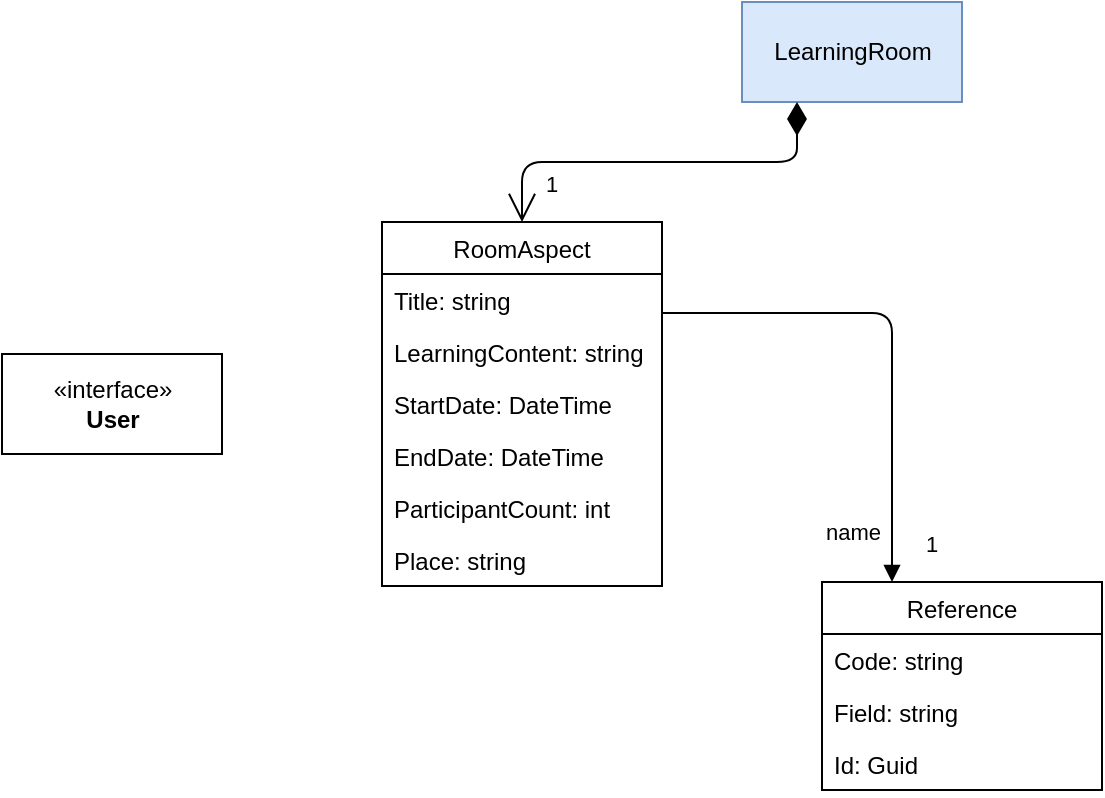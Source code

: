 <mxfile version="13.9.9" type="device"><diagram id="X1m0seBhDhbuq4w7VDQ-" name="Page-1"><mxGraphModel dx="1086" dy="926" grid="1" gridSize="10" guides="1" tooltips="1" connect="1" arrows="1" fold="1" page="1" pageScale="1" pageWidth="827" pageHeight="1169" math="0" shadow="0"><root><mxCell id="0"/><mxCell id="1" parent="0"/><mxCell id="9OKOr-lO1oVz9kr22QyI-1" value="LearningRoom" style="html=1;fillColor=#dae8fc;strokeColor=#6c8ebf;" vertex="1" parent="1"><mxGeometry x="500" y="450" width="110" height="50" as="geometry"/></mxCell><mxCell id="9OKOr-lO1oVz9kr22QyI-2" value="RoomAspect" style="swimlane;fontStyle=0;childLayout=stackLayout;horizontal=1;startSize=26;fillColor=none;horizontalStack=0;resizeParent=1;resizeParentMax=0;resizeLast=0;collapsible=1;marginBottom=0;" vertex="1" parent="1"><mxGeometry x="320" y="560" width="140" height="182" as="geometry"/></mxCell><mxCell id="9OKOr-lO1oVz9kr22QyI-5" value="Title: string" style="text;strokeColor=none;fillColor=none;align=left;verticalAlign=top;spacingLeft=4;spacingRight=4;overflow=hidden;rotatable=0;points=[[0,0.5],[1,0.5]];portConstraint=eastwest;" vertex="1" parent="9OKOr-lO1oVz9kr22QyI-2"><mxGeometry y="26" width="140" height="26" as="geometry"/></mxCell><mxCell id="9OKOr-lO1oVz9kr22QyI-12" value="LearningContent: string" style="text;strokeColor=none;fillColor=none;align=left;verticalAlign=top;spacingLeft=4;spacingRight=4;overflow=hidden;rotatable=0;points=[[0,0.5],[1,0.5]];portConstraint=eastwest;" vertex="1" parent="9OKOr-lO1oVz9kr22QyI-2"><mxGeometry y="52" width="140" height="26" as="geometry"/></mxCell><mxCell id="9OKOr-lO1oVz9kr22QyI-21" value="StartDate: DateTime" style="text;strokeColor=none;fillColor=none;align=left;verticalAlign=top;spacingLeft=4;spacingRight=4;overflow=hidden;rotatable=0;points=[[0,0.5],[1,0.5]];portConstraint=eastwest;" vertex="1" parent="9OKOr-lO1oVz9kr22QyI-2"><mxGeometry y="78" width="140" height="26" as="geometry"/></mxCell><mxCell id="9OKOr-lO1oVz9kr22QyI-22" value="EndDate: DateTime" style="text;strokeColor=none;fillColor=none;align=left;verticalAlign=top;spacingLeft=4;spacingRight=4;overflow=hidden;rotatable=0;points=[[0,0.5],[1,0.5]];portConstraint=eastwest;" vertex="1" parent="9OKOr-lO1oVz9kr22QyI-2"><mxGeometry y="104" width="140" height="26" as="geometry"/></mxCell><mxCell id="9OKOr-lO1oVz9kr22QyI-23" value="ParticipantCount: int" style="text;strokeColor=none;fillColor=none;align=left;verticalAlign=top;spacingLeft=4;spacingRight=4;overflow=hidden;rotatable=0;points=[[0,0.5],[1,0.5]];portConstraint=eastwest;" vertex="1" parent="9OKOr-lO1oVz9kr22QyI-2"><mxGeometry y="130" width="140" height="26" as="geometry"/></mxCell><mxCell id="9OKOr-lO1oVz9kr22QyI-26" value="Place: string" style="text;strokeColor=none;fillColor=none;align=left;verticalAlign=top;spacingLeft=4;spacingRight=4;overflow=hidden;rotatable=0;points=[[0,0.5],[1,0.5]];portConstraint=eastwest;" vertex="1" parent="9OKOr-lO1oVz9kr22QyI-2"><mxGeometry y="156" width="140" height="26" as="geometry"/></mxCell><mxCell id="9OKOr-lO1oVz9kr22QyI-13" value="Reference" style="swimlane;fontStyle=0;childLayout=stackLayout;horizontal=1;startSize=26;fillColor=none;horizontalStack=0;resizeParent=1;resizeParentMax=0;resizeLast=0;collapsible=1;marginBottom=0;" vertex="1" parent="1"><mxGeometry x="540" y="740" width="140" height="104" as="geometry"/></mxCell><mxCell id="9OKOr-lO1oVz9kr22QyI-14" value="Code: string" style="text;strokeColor=none;fillColor=none;align=left;verticalAlign=top;spacingLeft=4;spacingRight=4;overflow=hidden;rotatable=0;points=[[0,0.5],[1,0.5]];portConstraint=eastwest;" vertex="1" parent="9OKOr-lO1oVz9kr22QyI-13"><mxGeometry y="26" width="140" height="26" as="geometry"/></mxCell><mxCell id="9OKOr-lO1oVz9kr22QyI-15" value="Field: string" style="text;strokeColor=none;fillColor=none;align=left;verticalAlign=top;spacingLeft=4;spacingRight=4;overflow=hidden;rotatable=0;points=[[0,0.5],[1,0.5]];portConstraint=eastwest;" vertex="1" parent="9OKOr-lO1oVz9kr22QyI-13"><mxGeometry y="52" width="140" height="26" as="geometry"/></mxCell><mxCell id="9OKOr-lO1oVz9kr22QyI-20" value="Id: Guid" style="text;strokeColor=none;fillColor=none;align=left;verticalAlign=top;spacingLeft=4;spacingRight=4;overflow=hidden;rotatable=0;points=[[0,0.5],[1,0.5]];portConstraint=eastwest;" vertex="1" parent="9OKOr-lO1oVz9kr22QyI-13"><mxGeometry y="78" width="140" height="26" as="geometry"/></mxCell><mxCell id="9OKOr-lO1oVz9kr22QyI-17" value="name" style="endArrow=block;endFill=1;html=1;edgeStyle=orthogonalEdgeStyle;align=left;verticalAlign=top;exitX=1;exitY=0.25;exitDx=0;exitDy=0;entryX=0.25;entryY=0;entryDx=0;entryDy=0;" edge="1" parent="1" source="9OKOr-lO1oVz9kr22QyI-2" target="9OKOr-lO1oVz9kr22QyI-13"><mxGeometry x="0.694" y="-35" relative="1" as="geometry"><mxPoint x="470" y="589" as="sourcePoint"/><mxPoint x="680" y="630" as="targetPoint"/><mxPoint as="offset"/></mxGeometry></mxCell><mxCell id="9OKOr-lO1oVz9kr22QyI-18" value="1" style="edgeLabel;resizable=0;html=1;align=left;verticalAlign=bottom;" connectable="0" vertex="1" parent="9OKOr-lO1oVz9kr22QyI-17"><mxGeometry x="-1" relative="1" as="geometry"><mxPoint x="130" y="123.5" as="offset"/></mxGeometry></mxCell><mxCell id="9OKOr-lO1oVz9kr22QyI-19" value="1" style="endArrow=open;html=1;endSize=12;startArrow=diamondThin;startSize=14;startFill=1;edgeStyle=orthogonalEdgeStyle;align=left;verticalAlign=bottom;exitX=0.25;exitY=1;exitDx=0;exitDy=0;entryX=0.5;entryY=0;entryDx=0;entryDy=0;" edge="1" parent="1" source="9OKOr-lO1oVz9kr22QyI-1" target="9OKOr-lO1oVz9kr22QyI-2"><mxGeometry x="0.899" y="10" relative="1" as="geometry"><mxPoint x="470" y="540" as="sourcePoint"/><mxPoint x="630" y="540" as="targetPoint"/><mxPoint as="offset"/></mxGeometry></mxCell><mxCell id="9OKOr-lO1oVz9kr22QyI-31" value="«interface»&lt;br&gt;&lt;b&gt;User&lt;/b&gt;" style="html=1;" vertex="1" parent="1"><mxGeometry x="130" y="626" width="110" height="50" as="geometry"/></mxCell></root></mxGraphModel></diagram></mxfile>